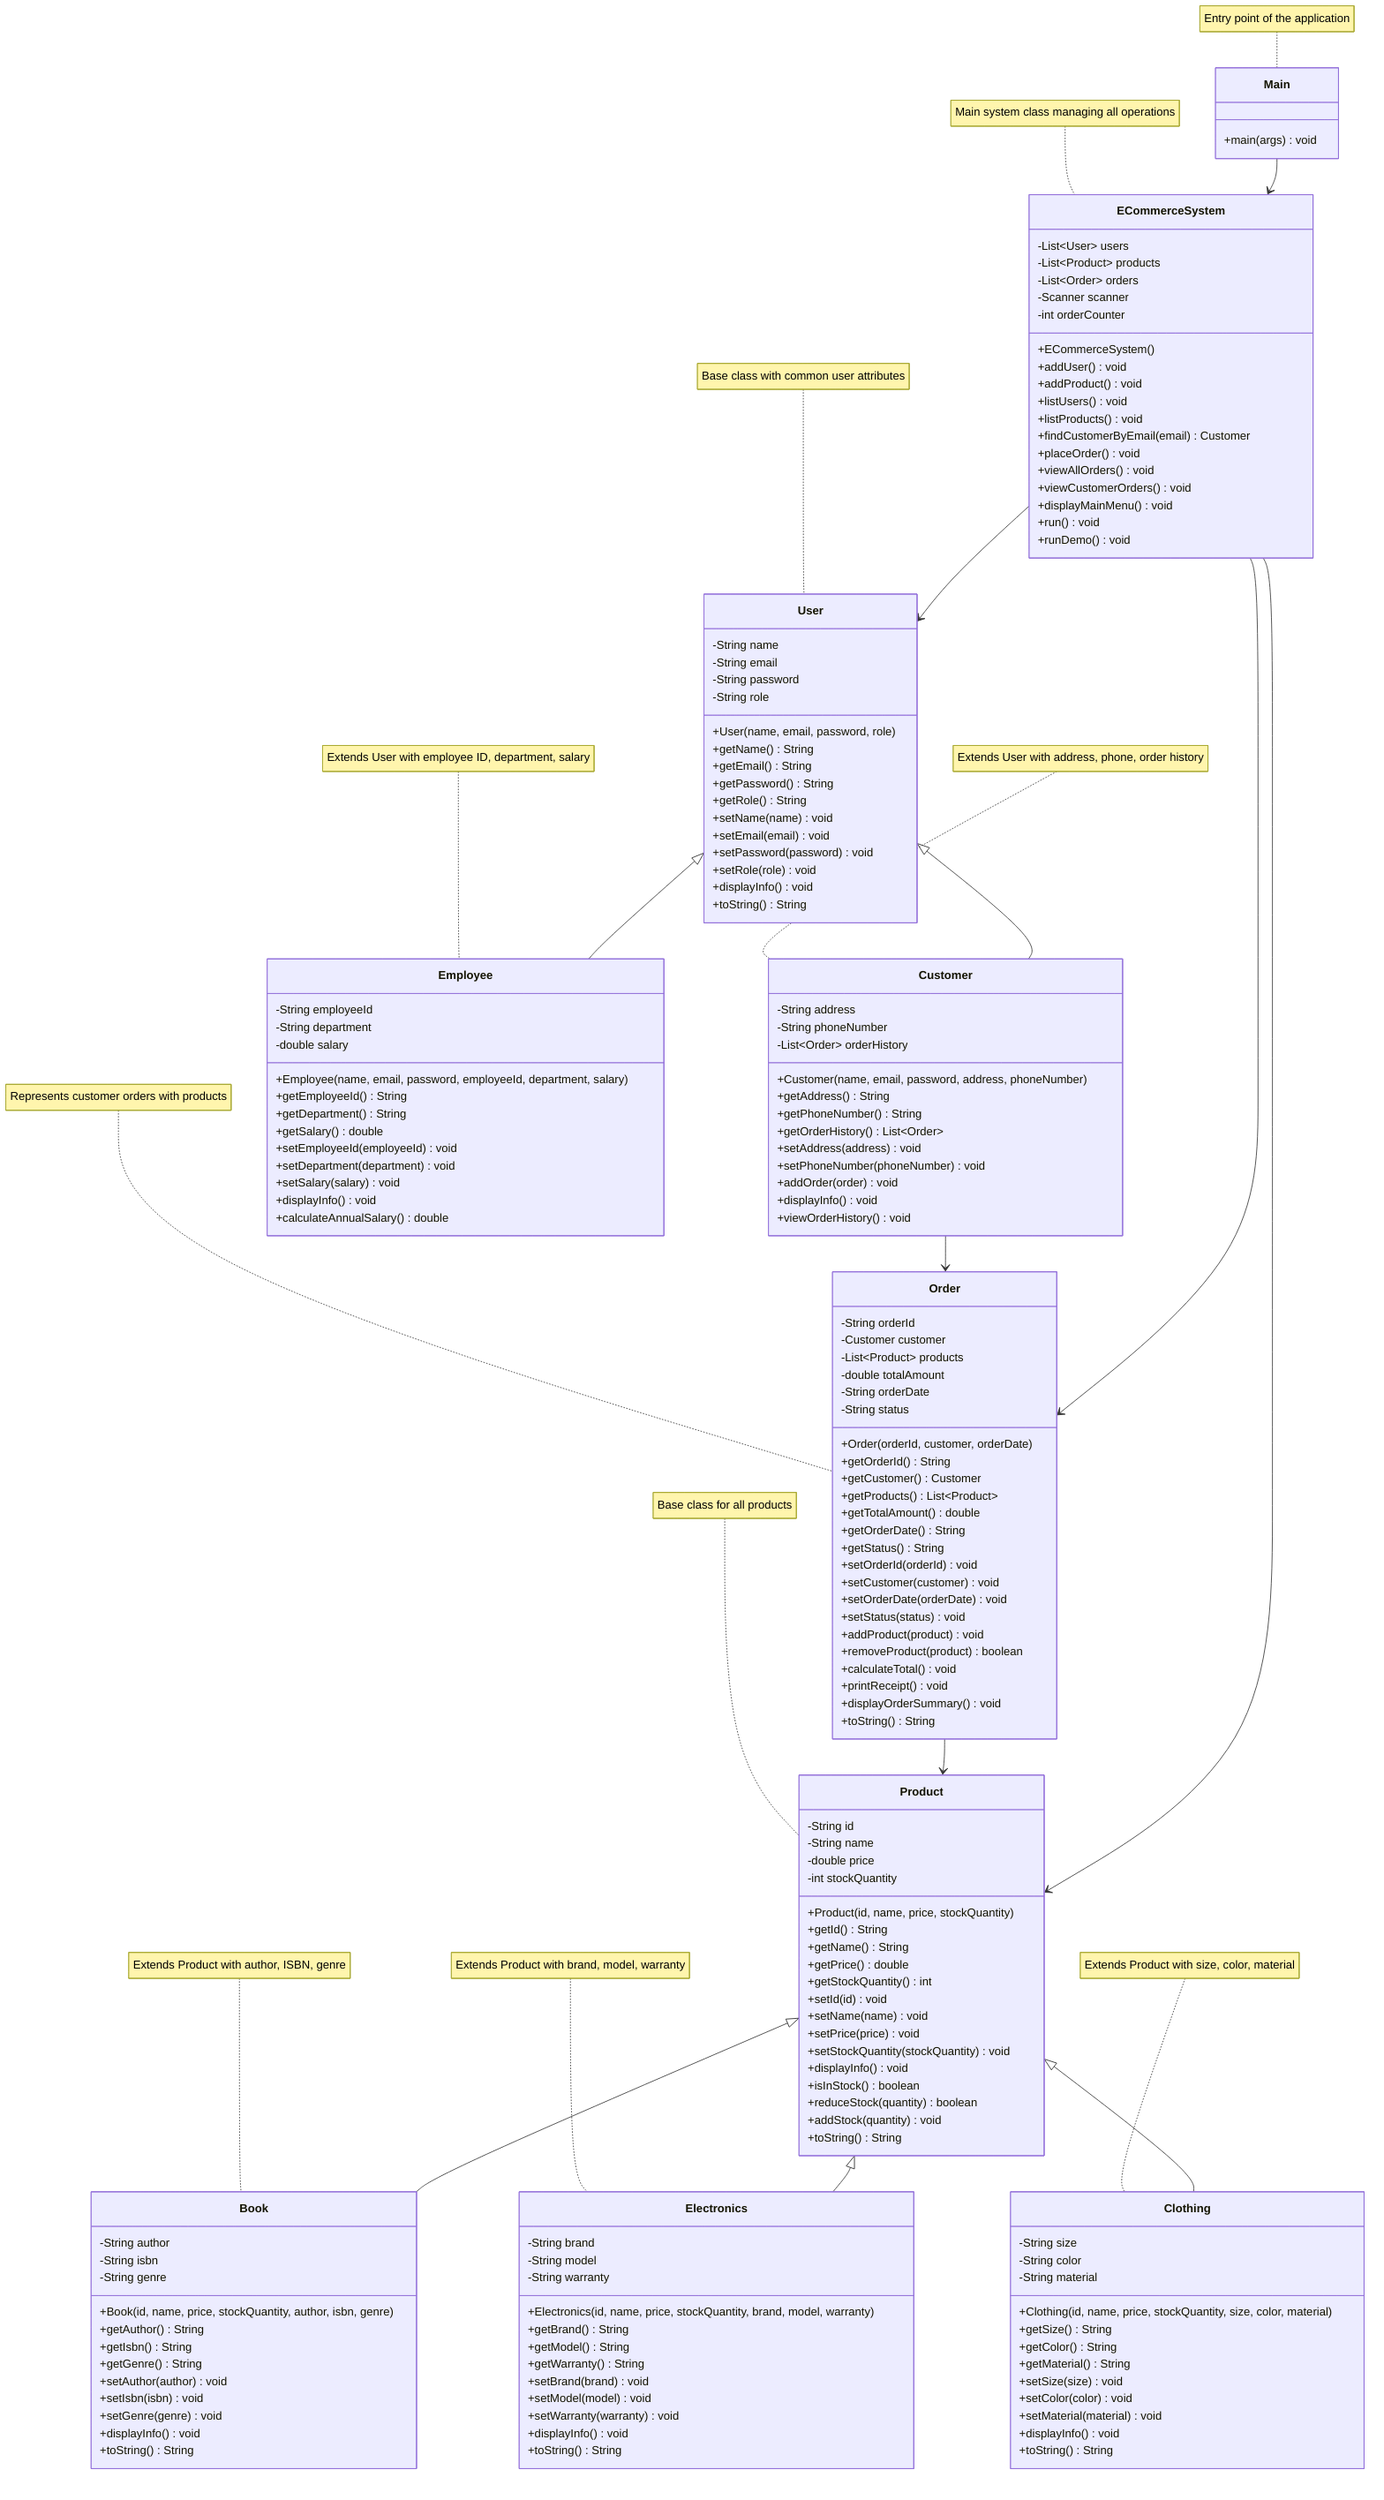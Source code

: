 classDiagram
    class User {
        -String name
        -String email
        -String password
        -String role
        +User(name, email, password, role)
        +getName() String
        +getEmail() String
        +getPassword() String
        +getRole() String
        +setName(name) void
        +setEmail(email) void
        +setPassword(password) void
        +setRole(role) void
        +displayInfo() void
        +toString() String
    }

    class Customer {
        -String address
        -String phoneNumber
        -List~Order~ orderHistory
        +Customer(name, email, password, address, phoneNumber)
        +getAddress() String
        +getPhoneNumber() String
        +getOrderHistory() List~Order~
        +setAddress(address) void
        +setPhoneNumber(phoneNumber) void
        +addOrder(order) void
        +displayInfo() void
        +viewOrderHistory() void
    }

    class Employee {
        -String employeeId
        -String department
        -double salary
        +Employee(name, email, password, employeeId, department, salary)
        +getEmployeeId() String
        +getDepartment() String
        +getSalary() double
        +setEmployeeId(employeeId) void
        +setDepartment(department) void
        +setSalary(salary) void
        +displayInfo() void
        +calculateAnnualSalary() double
    }

    class Product {
        -String id
        -String name
        -double price
        -int stockQuantity
        +Product(id, name, price, stockQuantity)
        +getId() String
        +getName() String
        +getPrice() double
        +getStockQuantity() int
        +setId(id) void
        +setName(name) void
        +setPrice(price) void
        +setStockQuantity(stockQuantity) void
        +displayInfo() void
        +isInStock() boolean
        +reduceStock(quantity) boolean
        +addStock(quantity) void
        +toString() String
    }

    class Book {
        -String author
        -String isbn
        -String genre
        +Book(id, name, price, stockQuantity, author, isbn, genre)
        +getAuthor() String
        +getIsbn() String
        +getGenre() String
        +setAuthor(author) void
        +setIsbn(isbn) void
        +setGenre(genre) void
        +displayInfo() void
        +toString() String
    }

    class Electronics {
        -String brand
        -String model
        -String warranty
        +Electronics(id, name, price, stockQuantity, brand, model, warranty)
        +getBrand() String
        +getModel() String
        +getWarranty() String
        +setBrand(brand) void
        +setModel(model) void
        +setWarranty(warranty) void
        +displayInfo() void
        +toString() String
    }

    class Clothing {
        -String size
        -String color
        -String material
        +Clothing(id, name, price, stockQuantity, size, color, material)
        +getSize() String
        +getColor() String
        +getMaterial() String
        +setSize(size) void
        +setColor(color) void
        +setMaterial(material) void
        +displayInfo() void
        +toString() String
    }

    class Order {
        -String orderId
        -Customer customer
        -List~Product~ products
        -double totalAmount
        -String orderDate
        -String status
        +Order(orderId, customer, orderDate)
        +getOrderId() String
        +getCustomer() Customer
        +getProducts() List~Product~
        +getTotalAmount() double
        +getOrderDate() String
        +getStatus() String
        +setOrderId(orderId) void
        +setCustomer(customer) void
        +setOrderDate(orderDate) void
        +setStatus(status) void
        +addProduct(product) void
        +removeProduct(product) boolean
        +calculateTotal() void
        +printReceipt() void
        +displayOrderSummary() void
        +toString() String
    }

    class ECommerceSystem {
        -List~User~ users
        -List~Product~ products
        -List~Order~ orders
        -Scanner scanner
        -int orderCounter
        +ECommerceSystem()
        +addUser() void
        +addProduct() void
        +listUsers() void
        +listProducts() void
        +findCustomerByEmail(email) Customer
        +placeOrder() void
        +viewAllOrders() void
        +viewCustomerOrders() void
        +displayMainMenu() void
        +run() void
        +runDemo() void
    }

    class Main {
        +main(args) void
    }

    User <|-- Customer
    User <|-- Employee
    Product <|-- Book
    Product <|-- Electronics
    Product <|-- Clothing

    Customer --> Order
    Order --> Product
    ECommerceSystem --> User
    ECommerceSystem --> Product
    ECommerceSystem --> Order
    Main --> ECommerceSystem

    note for User "Base class with common user attributes"
    note for Customer "Extends User with address, phone, order history"
    note for Employee "Extends User with employee ID, department, salary"
    note for Product "Base class for all products"
    note for Book "Extends Product with author, ISBN, genre"
    note for Electronics "Extends Product with brand, model, warranty"
    note for Clothing "Extends Product with size, color, material"
    note for Order "Represents customer orders with products"
    note for ECommerceSystem "Main system class managing all operations"
    note for Main "Entry point of the application"